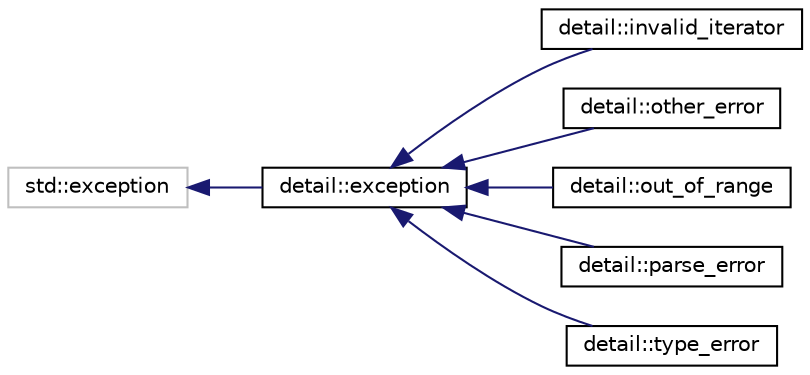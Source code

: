 digraph "Graphical Class Hierarchy"
{
 // LATEX_PDF_SIZE
  edge [fontname="Helvetica",fontsize="10",labelfontname="Helvetica",labelfontsize="10"];
  node [fontname="Helvetica",fontsize="10",shape=record];
  rankdir="LR";
  Node24 [label="std::exception",height=0.2,width=0.4,color="grey75", fillcolor="white", style="filled",tooltip=" "];
  Node24 -> Node0 [dir="back",color="midnightblue",fontsize="10",style="solid",fontname="Helvetica"];
  Node0 [label="detail::exception",height=0.2,width=0.4,color="black", fillcolor="white", style="filled",URL="$classdetail_1_1exception.html",tooltip="general exception of the basic_json class"];
  Node0 -> Node1 [dir="back",color="midnightblue",fontsize="10",style="solid",fontname="Helvetica"];
  Node1 [label="detail::invalid_iterator",height=0.2,width=0.4,color="black", fillcolor="white", style="filled",URL="$classdetail_1_1invalid__iterator.html",tooltip="exception indicating errors with iterators"];
  Node0 -> Node2 [dir="back",color="midnightblue",fontsize="10",style="solid",fontname="Helvetica"];
  Node2 [label="detail::other_error",height=0.2,width=0.4,color="black", fillcolor="white", style="filled",URL="$classdetail_1_1other__error.html",tooltip="exception indicating other library errors"];
  Node0 -> Node3 [dir="back",color="midnightblue",fontsize="10",style="solid",fontname="Helvetica"];
  Node3 [label="detail::out_of_range",height=0.2,width=0.4,color="black", fillcolor="white", style="filled",URL="$classdetail_1_1out__of__range.html",tooltip="exception indicating access out of the defined range"];
  Node0 -> Node4 [dir="back",color="midnightblue",fontsize="10",style="solid",fontname="Helvetica"];
  Node4 [label="detail::parse_error",height=0.2,width=0.4,color="black", fillcolor="white", style="filled",URL="$classdetail_1_1parse__error.html",tooltip="exception indicating a parse error"];
  Node0 -> Node5 [dir="back",color="midnightblue",fontsize="10",style="solid",fontname="Helvetica"];
  Node5 [label="detail::type_error",height=0.2,width=0.4,color="black", fillcolor="white", style="filled",URL="$classdetail_1_1type__error.html",tooltip="exception indicating executing a member function with a wrong type"];
}
